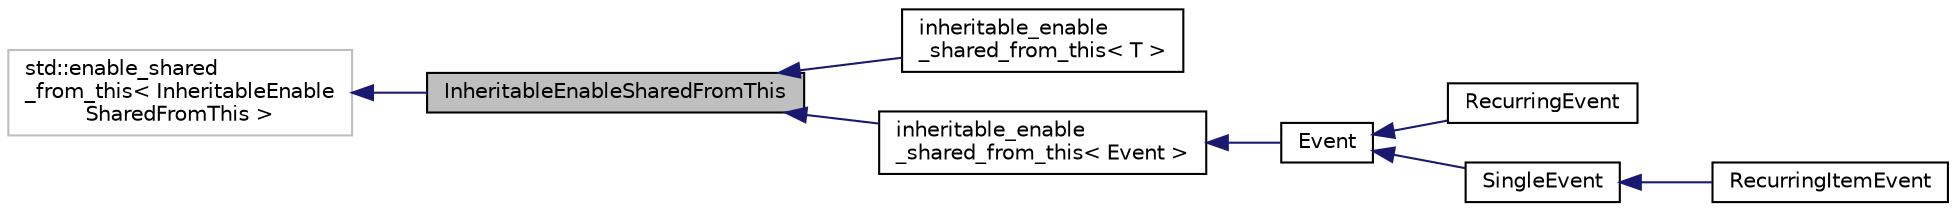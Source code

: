 digraph "InheritableEnableSharedFromThis"
{
 // LATEX_PDF_SIZE
  edge [fontname="Helvetica",fontsize="10",labelfontname="Helvetica",labelfontsize="10"];
  node [fontname="Helvetica",fontsize="10",shape=record];
  rankdir="LR";
  Node1 [label="InheritableEnableSharedFromThis",height=0.2,width=0.4,color="black", fillcolor="grey75", style="filled", fontcolor="black",tooltip=" "];
  Node2 -> Node1 [dir="back",color="midnightblue",fontsize="10",style="solid",fontname="Helvetica"];
  Node2 [label="std::enable_shared\l_from_this\< InheritableEnable\lSharedFromThis \>",height=0.2,width=0.4,color="grey75", fillcolor="white", style="filled",tooltip=" "];
  Node1 -> Node3 [dir="back",color="midnightblue",fontsize="10",style="solid",fontname="Helvetica"];
  Node3 [label="inheritable_enable\l_shared_from_this\< T \>",height=0.2,width=0.4,color="black", fillcolor="white", style="filled",URL="$classinheritable__enable__shared__from__this.html",tooltip=" "];
  Node1 -> Node4 [dir="back",color="midnightblue",fontsize="10",style="solid",fontname="Helvetica"];
  Node4 [label="inheritable_enable\l_shared_from_this\< Event \>",height=0.2,width=0.4,color="black", fillcolor="white", style="filled",URL="$classinheritable__enable__shared__from__this.html",tooltip=" "];
  Node4 -> Node5 [dir="back",color="midnightblue",fontsize="10",style="solid",fontname="Helvetica"];
  Node5 [label="Event",height=0.2,width=0.4,color="black", fillcolor="white", style="filled",URL="$class_event.html",tooltip=" "];
  Node5 -> Node6 [dir="back",color="midnightblue",fontsize="10",style="solid",fontname="Helvetica"];
  Node6 [label="RecurringEvent",height=0.2,width=0.4,color="black", fillcolor="white", style="filled",URL="$class_recurring_event.html",tooltip=" "];
  Node5 -> Node7 [dir="back",color="midnightblue",fontsize="10",style="solid",fontname="Helvetica"];
  Node7 [label="SingleEvent",height=0.2,width=0.4,color="black", fillcolor="white", style="filled",URL="$class_single_event.html",tooltip=" "];
  Node7 -> Node8 [dir="back",color="midnightblue",fontsize="10",style="solid",fontname="Helvetica"];
  Node8 [label="RecurringItemEvent",height=0.2,width=0.4,color="black", fillcolor="white", style="filled",URL="$class_recurring_item_event.html",tooltip=" "];
}
